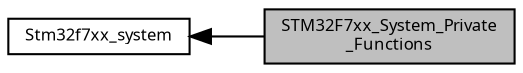 digraph "STM32F7xx_System_Private_Functions"
{
  edge [fontname="Sans",fontsize="8",labelfontname="Sans",labelfontsize="8"];
  node [fontname="Sans",fontsize="8",shape=record];
  rankdir=LR;
  Node1 [label="Stm32f7xx_system",height=0.2,width=0.4,color="black", fillcolor="white", style="filled",URL="$group__stm32f7xx__system.html"];
  Node0 [label="STM32F7xx_System_Private\l_Functions",height=0.2,width=0.4,color="black", fillcolor="grey75", style="filled", fontcolor="black"];
  Node1->Node0 [shape=plaintext, dir="back", style="solid"];
}
